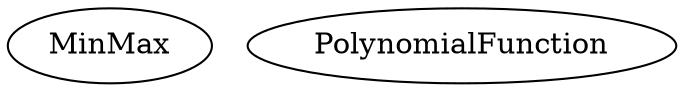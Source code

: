/* Created by mdot for Matlab */
digraph m2html {

  MinMax [URL="MinMax.html"];
  PolynomialFunction [URL="PolynomialFunction.html"];
}